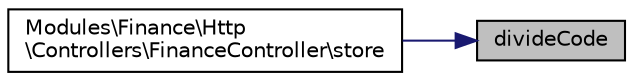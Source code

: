 digraph "divideCode"
{
 // LATEX_PDF_SIZE
  bgcolor="transparent";
  edge [fontname="Helvetica",fontsize="10",labelfontname="Helvetica",labelfontsize="10"];
  node [fontname="Helvetica",fontsize="10",shape=record];
  rankdir="RL";
  Node1 [label="divideCode",height=0.2,width=0.4,color="black", fillcolor="grey75", style="filled", fontcolor="black",tooltip="Método que permite dividir el formato del código."];
  Node1 -> Node2 [dir="back",color="midnightblue",fontsize="10",style="solid",fontname="Helvetica"];
  Node2 [label="Modules\\Finance\\Http\l\\Controllers\\FinanceController\\store",height=0.2,width=0.4,color="black",URL="$d7/d90/classModules_1_1Finance_1_1Http_1_1Controllers_1_1FinanceController.html#a9ef485163104597c12185b53cdacf638",tooltip="Store a newly created resource in storage."];
}
